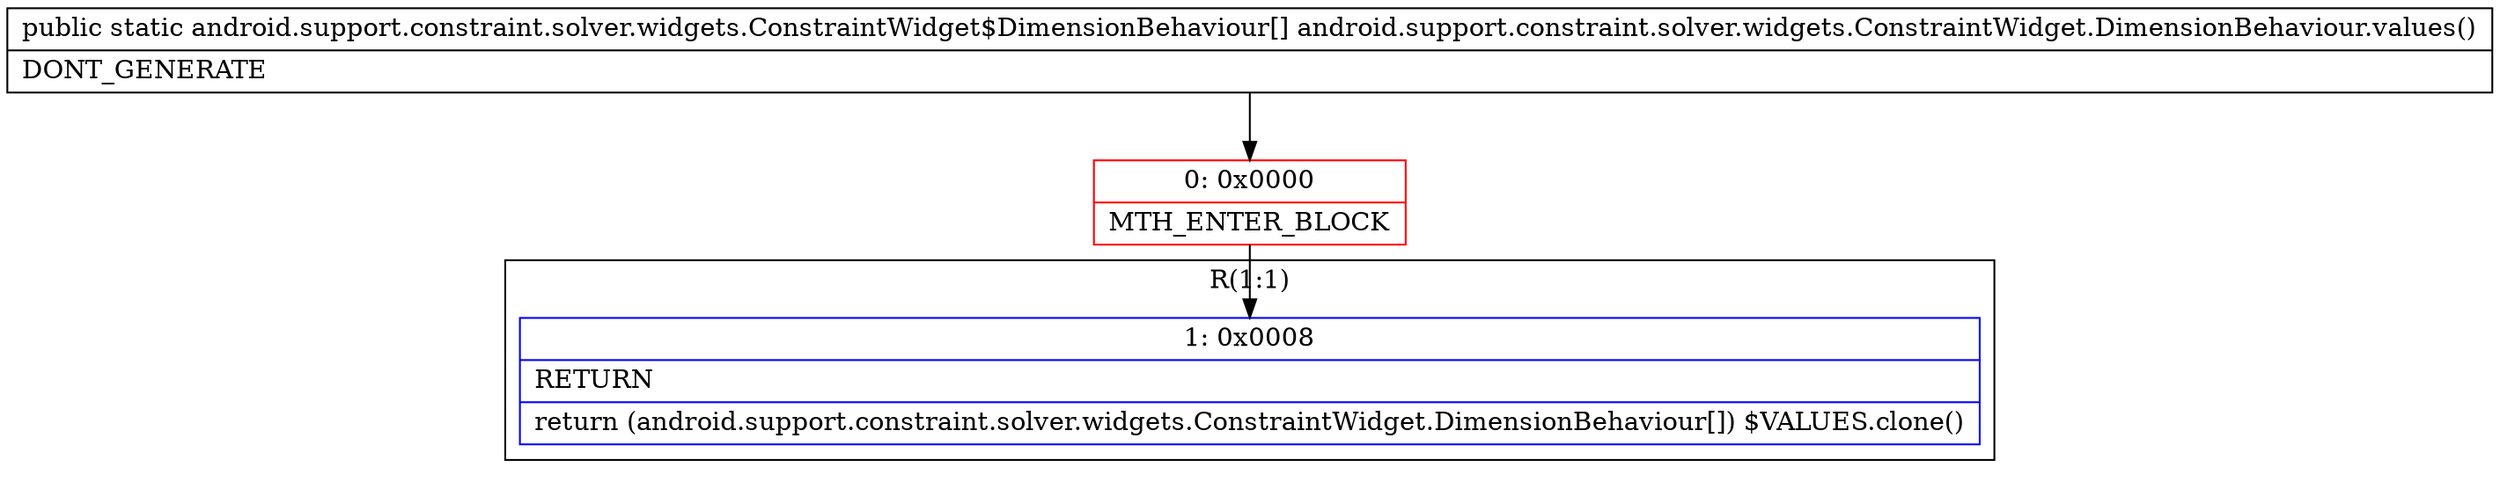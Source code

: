 digraph "CFG forandroid.support.constraint.solver.widgets.ConstraintWidget.DimensionBehaviour.values()[Landroid\/support\/constraint\/solver\/widgets\/ConstraintWidget$DimensionBehaviour;" {
subgraph cluster_Region_896484968 {
label = "R(1:1)";
node [shape=record,color=blue];
Node_1 [shape=record,label="{1\:\ 0x0008|RETURN\l|return (android.support.constraint.solver.widgets.ConstraintWidget.DimensionBehaviour[]) $VALUES.clone()\l}"];
}
Node_0 [shape=record,color=red,label="{0\:\ 0x0000|MTH_ENTER_BLOCK\l}"];
MethodNode[shape=record,label="{public static android.support.constraint.solver.widgets.ConstraintWidget$DimensionBehaviour[] android.support.constraint.solver.widgets.ConstraintWidget.DimensionBehaviour.values()  | DONT_GENERATE\l}"];
MethodNode -> Node_0;
Node_0 -> Node_1;
}

